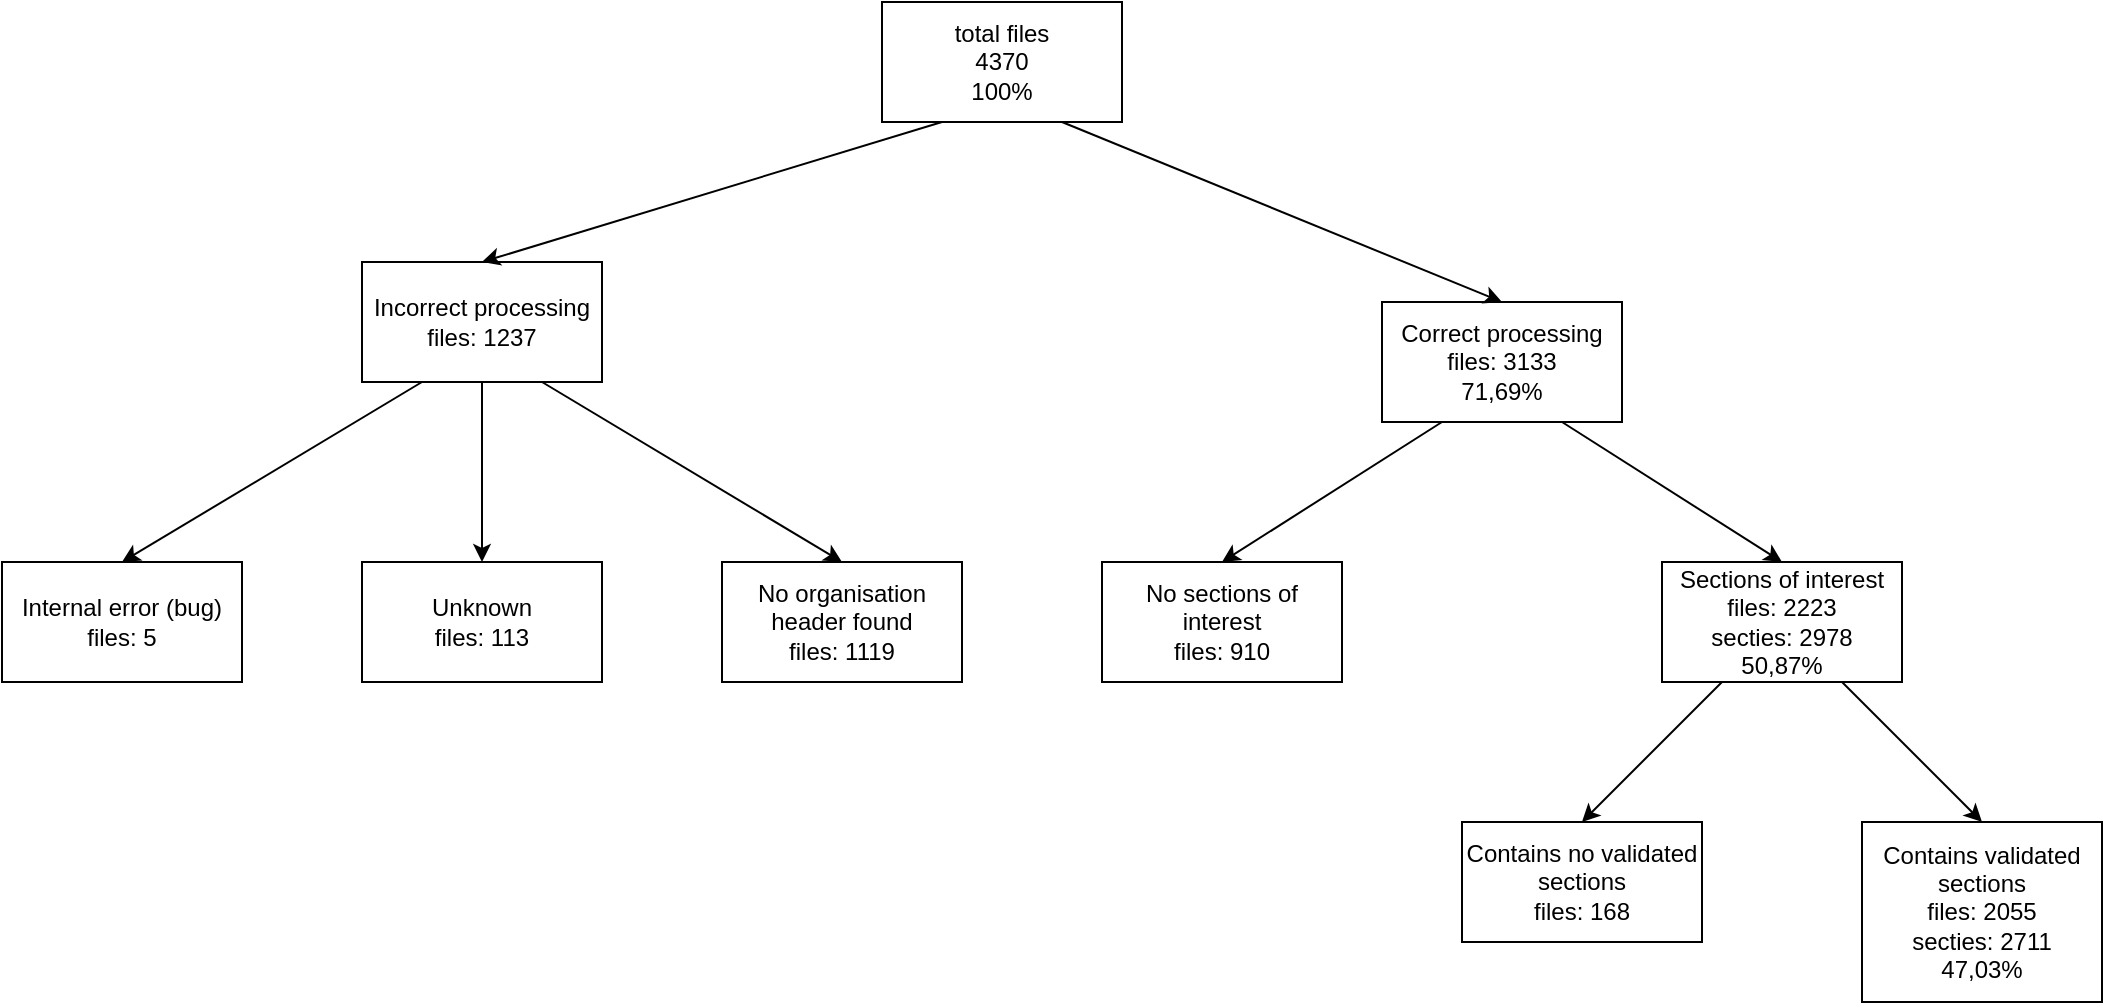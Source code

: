 <mxfile>
    <diagram id="JxlQQZyBLcNscvFYBXoo" name="Page-1">
        <mxGraphModel dx="941" dy="441" grid="1" gridSize="10" guides="1" tooltips="1" connect="1" arrows="1" fold="1" page="1" pageScale="1" pageWidth="850" pageHeight="1100" math="0" shadow="0">
            <root>
                <mxCell id="0"/>
                <mxCell id="1" parent="0"/>
                <mxCell id="2" value="total files&lt;br&gt;4370&lt;br&gt;100%" style="rounded=0;whiteSpace=wrap;html=1;" parent="1" vertex="1">
                    <mxGeometry x="590" y="90" width="120" height="60" as="geometry"/>
                </mxCell>
                <mxCell id="3" value="Incorrect processing&lt;br&gt;files: 1237" style="rounded=0;whiteSpace=wrap;html=1;" parent="1" vertex="1">
                    <mxGeometry x="330" y="220" width="120" height="60" as="geometry"/>
                </mxCell>
                <mxCell id="4" value="Correct processing&lt;br&gt;files: 3133&lt;br&gt;71,69%" style="rounded=0;whiteSpace=wrap;html=1;" parent="1" vertex="1">
                    <mxGeometry x="840" y="240" width="120" height="60" as="geometry"/>
                </mxCell>
                <mxCell id="5" value="" style="endArrow=classic;html=1;exitX=0.25;exitY=1;exitDx=0;exitDy=0;entryX=0.5;entryY=0;entryDx=0;entryDy=0;" parent="1" source="2" target="3" edge="1">
                    <mxGeometry width="50" height="50" relative="1" as="geometry">
                        <mxPoint x="420" y="240" as="sourcePoint"/>
                        <mxPoint x="470" y="190" as="targetPoint"/>
                    </mxGeometry>
                </mxCell>
                <mxCell id="6" value="" style="endArrow=classic;html=1;entryX=0.5;entryY=0;entryDx=0;entryDy=0;exitX=0.75;exitY=1;exitDx=0;exitDy=0;" parent="1" source="2" target="4" edge="1">
                    <mxGeometry width="50" height="50" relative="1" as="geometry">
                        <mxPoint x="445" y="131" as="sourcePoint"/>
                        <mxPoint x="470" y="190" as="targetPoint"/>
                    </mxGeometry>
                </mxCell>
                <mxCell id="7" value="Internal error (bug)&lt;br&gt;files: 5" style="rounded=0;whiteSpace=wrap;html=1;" parent="1" vertex="1">
                    <mxGeometry x="150" y="370" width="120" height="60" as="geometry"/>
                </mxCell>
                <mxCell id="8" value="Unknown&lt;br&gt;files: 113" style="rounded=0;whiteSpace=wrap;html=1;" parent="1" vertex="1">
                    <mxGeometry x="330" y="370" width="120" height="60" as="geometry"/>
                </mxCell>
                <mxCell id="9" value="No organisation header found&lt;br&gt;files: 1119" style="rounded=0;whiteSpace=wrap;html=1;" parent="1" vertex="1">
                    <mxGeometry x="510" y="370" width="120" height="60" as="geometry"/>
                </mxCell>
                <mxCell id="10" value="" style="endArrow=classic;html=1;exitX=0.25;exitY=1;exitDx=0;exitDy=0;entryX=0.5;entryY=0;entryDx=0;entryDy=0;" parent="1" source="3" target="7" edge="1">
                    <mxGeometry width="50" height="50" relative="1" as="geometry">
                        <mxPoint x="330" y="450" as="sourcePoint"/>
                        <mxPoint x="380" y="400" as="targetPoint"/>
                    </mxGeometry>
                </mxCell>
                <mxCell id="11" value="" style="endArrow=classic;html=1;exitX=0.5;exitY=1;exitDx=0;exitDy=0;entryX=0.5;entryY=0;entryDx=0;entryDy=0;" parent="1" source="3" target="8" edge="1">
                    <mxGeometry width="50" height="50" relative="1" as="geometry">
                        <mxPoint x="330" y="450" as="sourcePoint"/>
                        <mxPoint x="380" y="400" as="targetPoint"/>
                    </mxGeometry>
                </mxCell>
                <mxCell id="12" value="" style="endArrow=classic;html=1;exitX=0.75;exitY=1;exitDx=0;exitDy=0;entryX=0.5;entryY=0;entryDx=0;entryDy=0;" parent="1" source="3" target="9" edge="1">
                    <mxGeometry width="50" height="50" relative="1" as="geometry">
                        <mxPoint x="400" y="290" as="sourcePoint"/>
                        <mxPoint x="400" y="380" as="targetPoint"/>
                    </mxGeometry>
                </mxCell>
                <mxCell id="13" value="No sections of interest&lt;br&gt;files: 910" style="rounded=0;whiteSpace=wrap;html=1;" parent="1" vertex="1">
                    <mxGeometry x="700" y="370" width="120" height="60" as="geometry"/>
                </mxCell>
                <mxCell id="14" value="Sections of interest&lt;br&gt;files: 2223&lt;br&gt;secties: 2978&lt;br&gt;50,87%" style="rounded=0;whiteSpace=wrap;html=1;" parent="1" vertex="1">
                    <mxGeometry x="980" y="370" width="120" height="60" as="geometry"/>
                </mxCell>
                <mxCell id="15" value="" style="endArrow=classic;html=1;exitX=0.25;exitY=1;exitDx=0;exitDy=0;entryX=0.5;entryY=0;entryDx=0;entryDy=0;" parent="1" source="4" target="13" edge="1">
                    <mxGeometry width="50" height="50" relative="1" as="geometry">
                        <mxPoint x="930" y="300" as="sourcePoint"/>
                        <mxPoint x="980" y="250" as="targetPoint"/>
                    </mxGeometry>
                </mxCell>
                <mxCell id="16" value="" style="endArrow=classic;html=1;entryX=0.5;entryY=0;entryDx=0;entryDy=0;exitX=0.75;exitY=1;exitDx=0;exitDy=0;" parent="1" source="4" target="14" edge="1">
                    <mxGeometry width="50" height="50" relative="1" as="geometry">
                        <mxPoint x="930" y="330" as="sourcePoint"/>
                        <mxPoint x="980" y="250" as="targetPoint"/>
                    </mxGeometry>
                </mxCell>
                <mxCell id="18" value="Contains validated sections&lt;br&gt;files: 2055&lt;br&gt;secties: 2711&lt;br&gt;47,03%" style="rounded=0;whiteSpace=wrap;html=1;" parent="1" vertex="1">
                    <mxGeometry x="1080" y="500" width="120" height="90" as="geometry"/>
                </mxCell>
                <mxCell id="19" value="Contains no validated sections&lt;br&gt;files: 168" style="rounded=0;whiteSpace=wrap;html=1;" parent="1" vertex="1">
                    <mxGeometry x="880" y="500" width="120" height="60" as="geometry"/>
                </mxCell>
                <mxCell id="20" value="" style="endArrow=classic;html=1;exitX=0.75;exitY=1;exitDx=0;exitDy=0;entryX=0.5;entryY=0;entryDx=0;entryDy=0;" parent="1" source="14" target="18" edge="1">
                    <mxGeometry width="50" height="50" relative="1" as="geometry">
                        <mxPoint x="1060" y="460" as="sourcePoint"/>
                        <mxPoint x="1110" y="410" as="targetPoint"/>
                    </mxGeometry>
                </mxCell>
                <mxCell id="21" value="" style="endArrow=classic;html=1;exitX=0.25;exitY=1;exitDx=0;exitDy=0;entryX=0.5;entryY=0;entryDx=0;entryDy=0;" parent="1" source="14" target="19" edge="1">
                    <mxGeometry width="50" height="50" relative="1" as="geometry">
                        <mxPoint x="1020" y="440" as="sourcePoint"/>
                        <mxPoint x="940" y="500" as="targetPoint"/>
                    </mxGeometry>
                </mxCell>
            </root>
        </mxGraphModel>
    </diagram>
</mxfile>